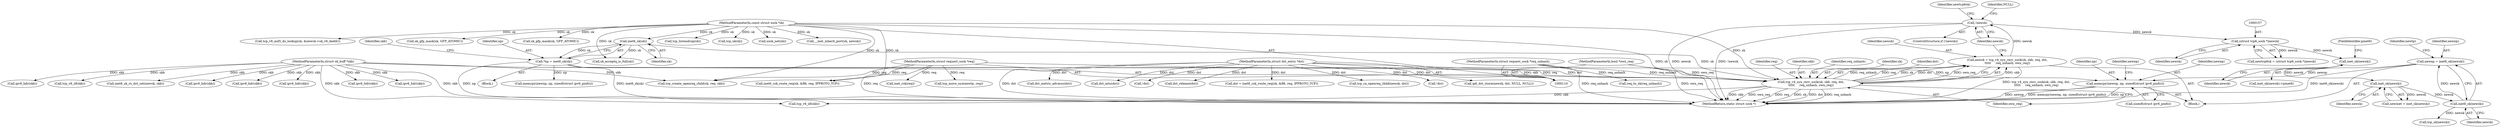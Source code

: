digraph "0_linux_83eaddab4378db256d00d295bda6ca997cd13a52_0@API" {
"1000180" [label="(Call,memcpy(newnp, np, sizeof(struct ipv6_pinfo)))"];
"1000172" [label="(Call,newnp = inet6_sk(newsk))"];
"1000174" [label="(Call,inet6_sk(newsk))"];
"1000170" [label="(Call,inet_sk(newsk))"];
"1000161" [label="(Call,inet_sk(newsk))"];
"1000156" [label="(Call,(struct tcp6_sock *)newsk)"];
"1000150" [label="(Call,!newsk)"];
"1000140" [label="(Call,newsk = tcp_v4_syn_recv_sock(sk, skb, req, dst,\n\t\t\t\t\t     req_unhash, own_req))"];
"1000142" [label="(Call,tcp_v4_syn_recv_sock(sk, skb, req, dst,\n\t\t\t\t\t     req_unhash, own_req))"];
"1000123" [label="(Call,inet6_sk(sk))"];
"1000111" [label="(MethodParameterIn,const struct sock *sk)"];
"1000112" [label="(MethodParameterIn,struct sk_buff *skb)"];
"1000113" [label="(MethodParameterIn,struct request_sock *req)"];
"1000114" [label="(MethodParameterIn,struct dst_entry *dst)"];
"1000115" [label="(MethodParameterIn,struct request_sock *req_unhash)"];
"1000116" [label="(MethodParameterIn,bool *own_req)"];
"1000121" [label="(Call,*np = inet6_sk(sk))"];
"1000433" [label="(Call,ipv6_hdr(skb))"];
"1000559" [label="(Call,sk_gfp_mask(sk, GFP_ATOMIC))"];
"1000116" [label="(MethodParameterIn,bool *own_req)"];
"1000265" [label="(Call,ipv6_hdr(skb))"];
"1000142" [label="(Call,tcp_v4_syn_recv_sock(sk, skb, req, dst,\n\t\t\t\t\t     req_unhash, own_req))"];
"1000111" [label="(MethodParameterIn,const struct sock *sk)"];
"1000277" [label="(Call,inet_rsk(req))"];
"1000638" [label="(Call,tcp_listendrop(sk))"];
"1000117" [label="(Block,)"];
"1000513" [label="(Call,tcp_sk(sk))"];
"1000515" [label="(Call,dst_metric_advmss(dst))"];
"1000170" [label="(Call,inet_sk(newsk))"];
"1000182" [label="(Identifier,np)"];
"1000145" [label="(Identifier,req)"];
"1000163" [label="(FieldIdentifier,pinet6)"];
"1000151" [label="(Identifier,newsk)"];
"1000114" [label="(MethodParameterIn,struct dst_entry *dst)"];
"1000115" [label="(MethodParameterIn,struct request_sock *req_unhash)"];
"1000180" [label="(Call,memcpy(newnp, np, sizeof(struct ipv6_pinfo)))"];
"1000144" [label="(Identifier,skb)"];
"1000631" [label="(Call,sock_net(sk))"];
"1000585" [label="(Call,tcp_move_syn(newtp, req))"];
"1000579" [label="(Call,req_to_sk(req_unhash))"];
"1000564" [label="(Call,__inet_inherit_port(sk, newsk))"];
"1000174" [label="(Call,inet6_sk(newsk))"];
"1000426" [label="(Call,tcp_v6_iif(skb))"];
"1000506" [label="(Call,dst_mtu(dst))"];
"1000124" [label="(Identifier,sk)"];
"1000284" [label="(Call,!dst)"];
"1000178" [label="(Call,tcp_sk(newsk))"];
"1000140" [label="(Call,newsk = tcp_v4_syn_recv_sock(sk, skb, req, dst,\n\t\t\t\t\t     req_unhash, own_req))"];
"1000141" [label="(Identifier,newsk)"];
"1000113" [label="(MethodParameterIn,struct request_sock *req)"];
"1000319" [label="(Call,inet6_sk_rx_dst_set(newsk, skb))"];
"1000135" [label="(Identifier,skb)"];
"1000173" [label="(Identifier,newnp)"];
"1000123" [label="(Call,inet6_sk(sk))"];
"1000254" [label="(Call,ipv6_hdr(skb))"];
"1000147" [label="(Identifier,req_unhash)"];
"1000168" [label="(Call,newinet = inet_sk(newsk))"];
"1000187" [label="(Identifier,newnp)"];
"1000156" [label="(Call,(struct tcp6_sock *)newsk)"];
"1000150" [label="(Call,!newsk)"];
"1000301" [label="(Call,tcp_create_openreq_child(sk, req, skb))"];
"1000441" [label="(Call,ipv6_hdr(skb))"];
"1000635" [label="(Call,dst_release(dst))"];
"1000112" [label="(MethodParameterIn,struct sk_buff *skb)"];
"1000246" [label="(Call,ipv6_hdr(skb))"];
"1000149" [label="(ControlStructure,if (!newsk))"];
"1000287" [label="(Call,dst = inet6_csk_route_req(sk, &fl6, req, IPPROTO_TCP))"];
"1000175" [label="(Identifier,newsk)"];
"1000172" [label="(Call,newnp = inet6_sk(newsk))"];
"1000239" [label="(Call,tcp_v6_iif(skb))"];
"1000161" [label="(Call,inet_sk(newsk))"];
"1000183" [label="(Call,sizeof(struct ipv6_pinfo))"];
"1000158" [label="(Identifier,newsk)"];
"1000348" [label="(Call,memcpy(newnp, np, sizeof(struct ipv6_pinfo)))"];
"1000535" [label="(Call,tcp_v6_md5_do_lookup(sk, &newsk->sk_v6_daddr))"];
"1000280" [label="(Call,sk_acceptq_is_full(sk))"];
"1000642" [label="(MethodReturn,static struct sock *)"];
"1000289" [label="(Call,inet6_csk_route_req(sk, &fl6, req, IPPROTO_TCP))"];
"1000501" [label="(Call,tcp_ca_openreq_child(newsk, dst))"];
"1000181" [label="(Identifier,newnp)"];
"1000177" [label="(Identifier,newtp)"];
"1000601" [label="(Call,sk_gfp_mask(sk, GFP_ATOMIC))"];
"1000296" [label="(Call,!dst)"];
"1000155" [label="(Identifier,newtcp6sk)"];
"1000139" [label="(Block,)"];
"1000171" [label="(Identifier,newsk)"];
"1000154" [label="(Call,newtcp6sk = (struct tcp6_sock *)newsk)"];
"1000160" [label="(Call,inet_sk(newsk)->pinet6)"];
"1000162" [label="(Identifier,newsk)"];
"1000148" [label="(Identifier,own_req)"];
"1000143" [label="(Identifier,sk)"];
"1000122" [label="(Identifier,np)"];
"1000146" [label="(Identifier,dst)"];
"1000314" [label="(Call,ip6_dst_store(newsk, dst, NULL, NULL))"];
"1000153" [label="(Identifier,NULL)"];
"1000121" [label="(Call,*np = inet6_sk(sk))"];
"1000452" [label="(Call,ipv6_hdr(skb))"];
"1000180" -> "1000139"  [label="AST: "];
"1000180" -> "1000183"  [label="CFG: "];
"1000181" -> "1000180"  [label="AST: "];
"1000182" -> "1000180"  [label="AST: "];
"1000183" -> "1000180"  [label="AST: "];
"1000187" -> "1000180"  [label="CFG: "];
"1000180" -> "1000642"  [label="DDG: np"];
"1000180" -> "1000642"  [label="DDG: newnp"];
"1000180" -> "1000642"  [label="DDG: memcpy(newnp, np, sizeof(struct ipv6_pinfo))"];
"1000172" -> "1000180"  [label="DDG: newnp"];
"1000121" -> "1000180"  [label="DDG: np"];
"1000172" -> "1000139"  [label="AST: "];
"1000172" -> "1000174"  [label="CFG: "];
"1000173" -> "1000172"  [label="AST: "];
"1000174" -> "1000172"  [label="AST: "];
"1000177" -> "1000172"  [label="CFG: "];
"1000172" -> "1000642"  [label="DDG: inet6_sk(newsk)"];
"1000174" -> "1000172"  [label="DDG: newsk"];
"1000174" -> "1000175"  [label="CFG: "];
"1000175" -> "1000174"  [label="AST: "];
"1000170" -> "1000174"  [label="DDG: newsk"];
"1000174" -> "1000178"  [label="DDG: newsk"];
"1000170" -> "1000168"  [label="AST: "];
"1000170" -> "1000171"  [label="CFG: "];
"1000171" -> "1000170"  [label="AST: "];
"1000168" -> "1000170"  [label="CFG: "];
"1000170" -> "1000168"  [label="DDG: newsk"];
"1000161" -> "1000170"  [label="DDG: newsk"];
"1000161" -> "1000160"  [label="AST: "];
"1000161" -> "1000162"  [label="CFG: "];
"1000162" -> "1000161"  [label="AST: "];
"1000163" -> "1000161"  [label="CFG: "];
"1000156" -> "1000161"  [label="DDG: newsk"];
"1000156" -> "1000154"  [label="AST: "];
"1000156" -> "1000158"  [label="CFG: "];
"1000157" -> "1000156"  [label="AST: "];
"1000158" -> "1000156"  [label="AST: "];
"1000154" -> "1000156"  [label="CFG: "];
"1000156" -> "1000154"  [label="DDG: newsk"];
"1000150" -> "1000156"  [label="DDG: newsk"];
"1000150" -> "1000149"  [label="AST: "];
"1000150" -> "1000151"  [label="CFG: "];
"1000151" -> "1000150"  [label="AST: "];
"1000153" -> "1000150"  [label="CFG: "];
"1000155" -> "1000150"  [label="CFG: "];
"1000150" -> "1000642"  [label="DDG: newsk"];
"1000150" -> "1000642"  [label="DDG: !newsk"];
"1000140" -> "1000150"  [label="DDG: newsk"];
"1000140" -> "1000139"  [label="AST: "];
"1000140" -> "1000142"  [label="CFG: "];
"1000141" -> "1000140"  [label="AST: "];
"1000142" -> "1000140"  [label="AST: "];
"1000151" -> "1000140"  [label="CFG: "];
"1000140" -> "1000642"  [label="DDG: tcp_v4_syn_recv_sock(sk, skb, req, dst,\n\t\t\t\t\t     req_unhash, own_req)"];
"1000142" -> "1000140"  [label="DDG: skb"];
"1000142" -> "1000140"  [label="DDG: req_unhash"];
"1000142" -> "1000140"  [label="DDG: req"];
"1000142" -> "1000140"  [label="DDG: sk"];
"1000142" -> "1000140"  [label="DDG: dst"];
"1000142" -> "1000140"  [label="DDG: own_req"];
"1000142" -> "1000148"  [label="CFG: "];
"1000143" -> "1000142"  [label="AST: "];
"1000144" -> "1000142"  [label="AST: "];
"1000145" -> "1000142"  [label="AST: "];
"1000146" -> "1000142"  [label="AST: "];
"1000147" -> "1000142"  [label="AST: "];
"1000148" -> "1000142"  [label="AST: "];
"1000142" -> "1000642"  [label="DDG: skb"];
"1000142" -> "1000642"  [label="DDG: own_req"];
"1000142" -> "1000642"  [label="DDG: req"];
"1000142" -> "1000642"  [label="DDG: sk"];
"1000142" -> "1000642"  [label="DDG: dst"];
"1000142" -> "1000642"  [label="DDG: req_unhash"];
"1000123" -> "1000142"  [label="DDG: sk"];
"1000111" -> "1000142"  [label="DDG: sk"];
"1000112" -> "1000142"  [label="DDG: skb"];
"1000113" -> "1000142"  [label="DDG: req"];
"1000114" -> "1000142"  [label="DDG: dst"];
"1000115" -> "1000142"  [label="DDG: req_unhash"];
"1000116" -> "1000142"  [label="DDG: own_req"];
"1000142" -> "1000239"  [label="DDG: skb"];
"1000123" -> "1000121"  [label="AST: "];
"1000123" -> "1000124"  [label="CFG: "];
"1000124" -> "1000123"  [label="AST: "];
"1000121" -> "1000123"  [label="CFG: "];
"1000123" -> "1000121"  [label="DDG: sk"];
"1000111" -> "1000123"  [label="DDG: sk"];
"1000123" -> "1000280"  [label="DDG: sk"];
"1000111" -> "1000110"  [label="AST: "];
"1000111" -> "1000642"  [label="DDG: sk"];
"1000111" -> "1000280"  [label="DDG: sk"];
"1000111" -> "1000289"  [label="DDG: sk"];
"1000111" -> "1000301"  [label="DDG: sk"];
"1000111" -> "1000513"  [label="DDG: sk"];
"1000111" -> "1000535"  [label="DDG: sk"];
"1000111" -> "1000559"  [label="DDG: sk"];
"1000111" -> "1000564"  [label="DDG: sk"];
"1000111" -> "1000601"  [label="DDG: sk"];
"1000111" -> "1000631"  [label="DDG: sk"];
"1000111" -> "1000638"  [label="DDG: sk"];
"1000112" -> "1000110"  [label="AST: "];
"1000112" -> "1000642"  [label="DDG: skb"];
"1000112" -> "1000239"  [label="DDG: skb"];
"1000112" -> "1000246"  [label="DDG: skb"];
"1000112" -> "1000254"  [label="DDG: skb"];
"1000112" -> "1000265"  [label="DDG: skb"];
"1000112" -> "1000301"  [label="DDG: skb"];
"1000112" -> "1000319"  [label="DDG: skb"];
"1000112" -> "1000426"  [label="DDG: skb"];
"1000112" -> "1000433"  [label="DDG: skb"];
"1000112" -> "1000441"  [label="DDG: skb"];
"1000112" -> "1000452"  [label="DDG: skb"];
"1000113" -> "1000110"  [label="AST: "];
"1000113" -> "1000642"  [label="DDG: req"];
"1000113" -> "1000277"  [label="DDG: req"];
"1000113" -> "1000289"  [label="DDG: req"];
"1000113" -> "1000301"  [label="DDG: req"];
"1000113" -> "1000585"  [label="DDG: req"];
"1000114" -> "1000110"  [label="AST: "];
"1000114" -> "1000642"  [label="DDG: dst"];
"1000114" -> "1000284"  [label="DDG: dst"];
"1000114" -> "1000287"  [label="DDG: dst"];
"1000114" -> "1000296"  [label="DDG: dst"];
"1000114" -> "1000314"  [label="DDG: dst"];
"1000114" -> "1000501"  [label="DDG: dst"];
"1000114" -> "1000506"  [label="DDG: dst"];
"1000114" -> "1000515"  [label="DDG: dst"];
"1000114" -> "1000635"  [label="DDG: dst"];
"1000115" -> "1000110"  [label="AST: "];
"1000115" -> "1000642"  [label="DDG: req_unhash"];
"1000115" -> "1000579"  [label="DDG: req_unhash"];
"1000116" -> "1000110"  [label="AST: "];
"1000116" -> "1000642"  [label="DDG: own_req"];
"1000121" -> "1000117"  [label="AST: "];
"1000122" -> "1000121"  [label="AST: "];
"1000135" -> "1000121"  [label="CFG: "];
"1000121" -> "1000642"  [label="DDG: inet6_sk(sk)"];
"1000121" -> "1000642"  [label="DDG: np"];
"1000121" -> "1000348"  [label="DDG: np"];
}
